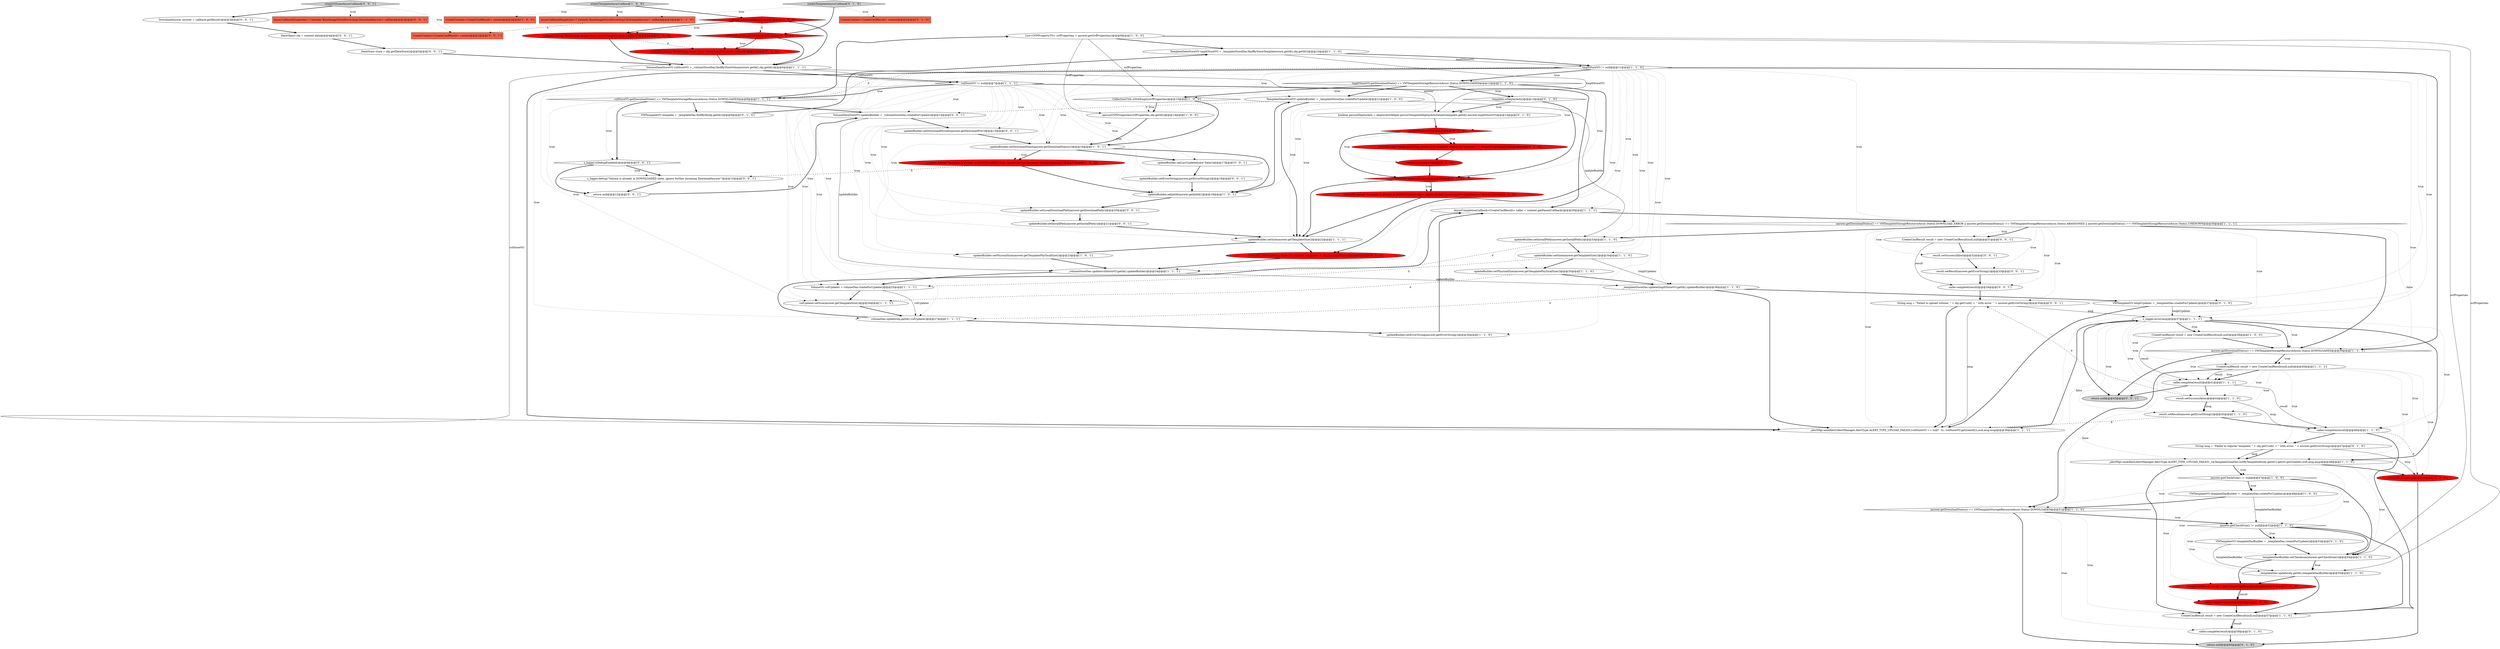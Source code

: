 digraph {
8 [style = filled, label = "_alertMgr.sendAlert(AlertManager.AlertType.ALERT_TYPE_UPLOAD_FAILED,_vmTemplateZoneDao.listByTemplateId(obj.getId()).get(0).getZoneId(),null,msg,msg)@@@48@@@['1', '1', '0']", fillcolor = white, shape = ellipse image = "AAA0AAABBB1BBB"];
78 [style = filled, label = "updateBuilder.setInstallPath(answer.getInstallPath())@@@21@@@['0', '0', '1']", fillcolor = white, shape = ellipse image = "AAA0AAABBB3BBB"];
36 [style = filled, label = "result.setResult(answer.getErrorString())@@@45@@@['1', '1', '0']", fillcolor = white, shape = ellipse image = "AAA0AAABBB1BBB"];
4 [style = filled, label = "AsyncCompletionCallback<CreateCmdResult> caller = context.getParentCallback()@@@29@@@['1', '1', '1']", fillcolor = white, shape = ellipse image = "AAA0AAABBB1BBB"];
87 [style = filled, label = "updateBuilder.setDownloadPercent(answer.getDownloadPct())@@@15@@@['0', '0', '1']", fillcolor = white, shape = ellipse image = "AAA0AAABBB3BBB"];
39 [style = filled, label = "updateBuilder.setErrorString(answer.getErrorString())@@@30@@@['1', '1', '0']", fillcolor = white, shape = ellipse image = "AAA0AAABBB1BBB"];
73 [style = filled, label = "CreateCmdResult result = new CreateCmdResult(null,null)@@@31@@@['0', '0', '1']", fillcolor = white, shape = ellipse image = "AAA0AAABBB3BBB"];
41 [style = filled, label = "VolumeVO volUpdater = volumeDao.createForUpdate()@@@25@@@['1', '1', '1']", fillcolor = white, shape = ellipse image = "AAA0AAABBB1BBB"];
20 [style = filled, label = "templateDaoBuilder.setChecksum(answer.getCheckSum())@@@54@@@['1', '1', '0']", fillcolor = white, shape = ellipse image = "AAA0AAABBB1BBB"];
56 [style = filled, label = "template.isDeployAsIs()@@@13@@@['0', '1', '0']", fillcolor = white, shape = diamond image = "AAA0AAABBB2BBB"];
16 [style = filled, label = "TemplateDataStoreVO updateBuilder = _templateStoreDao.createForUpdate()@@@21@@@['1', '0', '0']", fillcolor = white, shape = ellipse image = "AAA0AAABBB1BBB"];
30 [style = filled, label = "updateBuilder.setSize(answer.getTemplateSize())@@@22@@@['1', '1', '1']", fillcolor = white, shape = ellipse image = "AAA0AAABBB1BBB"];
85 [style = filled, label = "result.setResult(answer.getErrorString())@@@33@@@['0', '0', '1']", fillcolor = white, shape = ellipse image = "AAA0AAABBB3BBB"];
55 [style = filled, label = "String msg = \"Failed to register template: \" + obj.getUuid() + \" with error: \" + answer.getErrorString()@@@47@@@['0', '1', '0']", fillcolor = white, shape = ellipse image = "AAA0AAABBB2BBB"];
72 [style = filled, label = "return null@@@43@@@['0', '0', '1']", fillcolor = lightgray, shape = ellipse image = "AAA0AAABBB3BBB"];
84 [style = filled, label = "return null@@@12@@@['0', '0', '1']", fillcolor = white, shape = ellipse image = "AAA0AAABBB3BBB"];
46 [style = filled, label = "answer.getCheckSum() != null@@@52@@@['1', '1', '0']", fillcolor = white, shape = diamond image = "AAA0AAABBB1BBB"];
58 [style = filled, label = "LOGGER.info(\"Failed persisting deploy-as-is template details for template \" + template.getName())@@@16@@@['0', '1', '0']", fillcolor = red, shape = ellipse image = "AAA1AAABBB2BBB"];
62 [style = filled, label = "caller.complete(result)@@@58@@@['0', '1', '0']", fillcolor = white, shape = ellipse image = "AAA0AAABBB2BBB"];
32 [style = filled, label = "tmpltStoreVO.getDownloadState() == VMTemplateStorageResourceAssoc.Status.DOWNLOADED@@@12@@@['1', '1', '0']", fillcolor = white, shape = diamond image = "AAA0AAABBB1BBB"];
21 [style = filled, label = "volStoreVO.getDownloadState() == VMTemplateStorageResourceAssoc.Status.DOWNLOADED@@@8@@@['1', '1', '1']", fillcolor = white, shape = diamond image = "AAA0AAABBB1BBB"];
27 [style = filled, label = "s_logger.debug(\"Template is already in DOWNLOADED state, ignore further incoming DownloadAnswer\")@@@17@@@['1', '0', '0']", fillcolor = red, shape = ellipse image = "AAA1AAABBB1BBB"];
37 [style = filled, label = "VMTemplateVO templateDaoBuilder = _templateDao.createForUpdate()@@@48@@@['1', '0', '0']", fillcolor = white, shape = ellipse image = "AAA0AAABBB1BBB"];
38 [style = filled, label = "volStoreVO != null@@@7@@@['1', '1', '1']", fillcolor = white, shape = diamond image = "AAA0AAABBB1BBB"];
5 [style = filled, label = "answer.getDownloadStatus() == VMTemplateStorageResourceAssoc.Status.DOWNLOADED@@@39@@@['1', '1', '1']", fillcolor = white, shape = diamond image = "AAA0AAABBB1BBB"];
9 [style = filled, label = "caller.complete(result)@@@46@@@['1', '1', '0']", fillcolor = white, shape = ellipse image = "AAA0AAABBB1BBB"];
47 [style = filled, label = "AsyncCallbackDispatcher<? extends BaseImageStoreDriverImpl,DownloadAnswer> callback@@@2@@@['1', '1', '0']", fillcolor = tomato, shape = box image = "AAA0AAABBB1BBB"];
2 [style = filled, label = "s_logger.error(msg)@@@37@@@['1', '1', '1']", fillcolor = white, shape = ellipse image = "AAA0AAABBB1BBB"];
25 [style = filled, label = "CreateCmdResult result = new CreateCmdResult(null,null)@@@55@@@['1', '0', '0']", fillcolor = red, shape = ellipse image = "AAA1AAABBB1BBB"];
24 [style = filled, label = "CreateCmdResult result = new CreateCmdResult(null,null)@@@57@@@['1', '1', '0']", fillcolor = white, shape = ellipse image = "AAA0AAABBB1BBB"];
69 [style = filled, label = "VolumeDataStoreVO updateBuilder = _volumeStoreDao.createForUpdate()@@@14@@@['0', '0', '1']", fillcolor = white, shape = ellipse image = "AAA0AAABBB3BBB"];
35 [style = filled, label = "_templateDao.update(obj.getId(),templateDaoBuilder)@@@55@@@['1', '1', '0']", fillcolor = white, shape = ellipse image = "AAA0AAABBB1BBB"];
23 [style = filled, label = "updateBuilder.setSize(answer.getTemplateSize())@@@34@@@['1', '1', '0']", fillcolor = white, shape = ellipse image = "AAA0AAABBB1BBB"];
70 [style = filled, label = "s_logger.isDebugEnabled()@@@9@@@['0', '0', '1']", fillcolor = white, shape = diamond image = "AAA0AAABBB3BBB"];
51 [style = filled, label = "VMTemplateVO template = _templateDao.findById(obj.getId())@@@9@@@['0', '1', '0']", fillcolor = white, shape = ellipse image = "AAA0AAABBB2BBB"];
34 [style = filled, label = "tmpltStoreVO != null@@@11@@@['1', '1', '0']", fillcolor = white, shape = diamond image = "AAA0AAABBB1BBB"];
31 [style = filled, label = "answer.getDownloadStatus() == VMTemplateStorageResourceAssoc.Status.DOWNLOADED@@@51@@@['1', '1', '0']", fillcolor = white, shape = diamond image = "AAA0AAABBB1BBB"];
67 [style = filled, label = "LOGGER.debug(\"Performing image store createTemplate async callback\")@@@4@@@['0', '1', '0']", fillcolor = red, shape = ellipse image = "AAA1AAABBB2BBB"];
80 [style = filled, label = "s_logger.debug(\"Volume is already in DOWNLOADED state, ignore further incoming DownloadAnswer\")@@@10@@@['0', '0', '1']", fillcolor = white, shape = ellipse image = "AAA0AAABBB3BBB"];
44 [style = filled, label = "result.setSuccess(false)@@@44@@@['1', '1', '0']", fillcolor = white, shape = ellipse image = "AAA0AAABBB1BBB"];
11 [style = filled, label = "caller.complete(result)@@@56@@@['1', '0', '0']", fillcolor = red, shape = ellipse image = "AAA1AAABBB1BBB"];
3 [style = filled, label = "volUpdater.setSize(answer.getTemplateSize())@@@26@@@['1', '1', '1']", fillcolor = white, shape = ellipse image = "AAA0AAABBB1BBB"];
14 [style = filled, label = "updateBuilder.setInstallPath(answer.getInstallPath())@@@33@@@['1', '1', '0']", fillcolor = white, shape = ellipse image = "AAA0AAABBB1BBB"];
64 [style = filled, label = "createTemplateAsyncCallback['0', '1', '0']", fillcolor = lightgray, shape = diamond image = "AAA0AAABBB2BBB"];
79 [style = filled, label = "updateBuilder.setLastUpdated(new Date())@@@17@@@['0', '0', '1']", fillcolor = white, shape = ellipse image = "AAA0AAABBB3BBB"];
42 [style = filled, label = "updateBuilder.setJobId(answer.getJobId())@@@19@@@['1', '0', '1']", fillcolor = white, shape = ellipse image = "AAA0AAABBB1BBB"];
33 [style = filled, label = "_volumeStoreDao.update(volStoreVO.getId(),updateBuilder)@@@24@@@['1', '1', '1']", fillcolor = white, shape = ellipse image = "AAA0AAABBB1BBB"];
1 [style = filled, label = "createTemplateAsyncCallback['1', '0', '0']", fillcolor = lightgray, shape = diamond image = "AAA0AAABBB1BBB"];
43 [style = filled, label = "TemplateDataStoreVO tmpltStoreVO = _templateStoreDao.findByStoreTemplate(store.getId(),obj.getId())@@@10@@@['1', '1', '0']", fillcolor = white, shape = ellipse image = "AAA0AAABBB1BBB"];
76 [style = filled, label = "DataStore store = obj.getDataStore()@@@5@@@['0', '0', '1']", fillcolor = white, shape = ellipse image = "AAA0AAABBB3BBB"];
50 [style = filled, label = "LOGGER.isDebugEnabled()@@@20@@@['0', '1', '0']", fillcolor = red, shape = diamond image = "AAA1AAABBB2BBB"];
26 [style = filled, label = "s_logger.isDebugEnabled()@@@3@@@['1', '0', '0']", fillcolor = red, shape = diamond image = "AAA1AAABBB1BBB"];
82 [style = filled, label = "DataObject obj = context.data@@@4@@@['0', '0', '1']", fillcolor = white, shape = ellipse image = "AAA0AAABBB3BBB"];
10 [style = filled, label = "VolumeDataStoreVO volStoreVO = _volumeStoreDao.findByStoreVolume(store.getId(),obj.getId())@@@6@@@['1', '1', '1']", fillcolor = white, shape = ellipse image = "AAA0AAABBB1BBB"];
75 [style = filled, label = "AsyncCallbackDispatcher<? extends BaseImageStoreDriverImpl,DownloadAnswer> callback@@@2@@@['0', '0', '1']", fillcolor = tomato, shape = box image = "AAA0AAABBB3BBB"];
81 [style = filled, label = "updateBuilder.setErrorString(answer.getErrorString())@@@18@@@['0', '0', '1']", fillcolor = white, shape = ellipse image = "AAA0AAABBB3BBB"];
52 [style = filled, label = "boolean persistDeployAsIs = deployAsIsHelper.persistTemplateDeployAsIsDetails(template.getId(),answer,tmpltStoreVO)@@@14@@@['0', '1', '0']", fillcolor = white, shape = ellipse image = "AAA0AAABBB2BBB"];
29 [style = filled, label = "answer.getCheckSum() != null@@@47@@@['1', '0', '0']", fillcolor = white, shape = diamond image = "AAA0AAABBB1BBB"];
89 [style = filled, label = "CreateContext<CreateCmdResult> context@@@2@@@['0', '0', '1']", fillcolor = tomato, shape = box image = "AAA0AAABBB3BBB"];
22 [style = filled, label = "s_logger.debug(\"Performing image store createTemplate async callback\")@@@4@@@['1', '0', '0']", fillcolor = red, shape = ellipse image = "AAA1AAABBB1BBB"];
77 [style = filled, label = "createVolumeAsyncCallback['0', '0', '1']", fillcolor = lightgray, shape = diamond image = "AAA0AAABBB3BBB"];
60 [style = filled, label = "return null@@@17@@@['0', '1', '0']", fillcolor = red, shape = ellipse image = "AAA1AAABBB2BBB"];
48 [style = filled, label = "_alertMgr.sendAlert(AlertManager.AlertType.ALERT_TYPE_UPLOAD_FAILED,(volStoreVO == null? -1L: volStoreVO.getZoneId()),null,msg,msg)@@@36@@@['1', '1', '1']", fillcolor = white, shape = ellipse image = "AAA0AAABBB1BBB"];
15 [style = filled, label = "CollectionUtils.isNotEmpty(ovfProperties)@@@13@@@['1', '0', '0']", fillcolor = white, shape = diamond image = "AAA0AAABBB1BBB"];
0 [style = filled, label = "CreateCmdResult result = new CreateCmdResult(null,null)@@@40@@@['1', '1', '1']", fillcolor = white, shape = ellipse image = "AAA0AAABBB1BBB"];
17 [style = filled, label = "updateBuilder.setDownloadState(answer.getDownloadStatus())@@@16@@@['1', '0', '1']", fillcolor = white, shape = ellipse image = "AAA0AAABBB1BBB"];
12 [style = filled, label = "volumeDao.update(obj.getId(),volUpdater)@@@27@@@['1', '1', '1']", fillcolor = white, shape = ellipse image = "AAA0AAABBB1BBB"];
13 [style = filled, label = "List<OVFPropertyTO> ovfProperties = answer.getOvfProperties()@@@9@@@['1', '0', '0']", fillcolor = white, shape = ellipse image = "AAA0AAABBB1BBB"];
83 [style = filled, label = "DownloadAnswer answer = callback.getResult()@@@3@@@['0', '0', '1']", fillcolor = white, shape = ellipse image = "AAA0AAABBB3BBB"];
66 [style = filled, label = "LOGGER.info(\"Updating store ref entry for template \" + template.getName())@@@25@@@['0', '1', '0']", fillcolor = red, shape = ellipse image = "AAA1AAABBB2BBB"];
40 [style = filled, label = "caller.complete(result)@@@41@@@['1', '1', '1']", fillcolor = white, shape = ellipse image = "AAA0AAABBB1BBB"];
61 [style = filled, label = "LOGGER.error(msg)@@@49@@@['0', '1', '0']", fillcolor = red, shape = ellipse image = "AAA1AAABBB2BBB"];
63 [style = filled, label = "VMTemplateVO tmlptUpdater = _templateDao.createForUpdate()@@@37@@@['0', '1', '0']", fillcolor = white, shape = ellipse image = "AAA0AAABBB2BBB"];
71 [style = filled, label = "updateBuilder.setLocalDownloadPath(answer.getDownloadPath())@@@20@@@['0', '0', '1']", fillcolor = white, shape = ellipse image = "AAA0AAABBB3BBB"];
86 [style = filled, label = "String msg = \"Failed to upload volume: \" + obj.getUuid() + \" with error: \" + answer.getErrorString()@@@35@@@['0', '0', '1']", fillcolor = white, shape = ellipse image = "AAA0AAABBB3BBB"];
18 [style = filled, label = "updateBuilder.setPhysicalSize(answer.getTemplatePhySicalSize())@@@35@@@['1', '1', '0']", fillcolor = white, shape = ellipse image = "AAA0AAABBB1BBB"];
28 [style = filled, label = "_templateStoreDao.update(tmpltStoreVO.getId(),updateBuilder)@@@36@@@['1', '1', '0']", fillcolor = white, shape = ellipse image = "AAA0AAABBB1BBB"];
59 [style = filled, label = "return null@@@60@@@['0', '1', '0']", fillcolor = lightgray, shape = ellipse image = "AAA0AAABBB2BBB"];
6 [style = filled, label = "answer.getDownloadStatus() == VMTemplateStorageResourceAssoc.Status.DOWNLOAD_ERROR || answer.getDownloadStatus() == VMTemplateStorageResourceAssoc.Status.ABANDONED || answer.getDownloadStatus() == VMTemplateStorageResourceAssoc.Status.UNKNOWN@@@30@@@['1', '1', '1']", fillcolor = white, shape = diamond image = "AAA0AAABBB1BBB"];
65 [style = filled, label = "LOGGER.debug(\"Template is already in DOWNLOADED state, ignore further incoming DownloadAnswer\")@@@21@@@['0', '1', '0']", fillcolor = red, shape = ellipse image = "AAA1AAABBB2BBB"];
53 [style = filled, label = "VMTemplateVO templateDaoBuilder = _templateDao.createForUpdate()@@@53@@@['0', '1', '0']", fillcolor = white, shape = ellipse image = "AAA0AAABBB2BBB"];
45 [style = filled, label = "CreateContext<CreateCmdResult> context@@@2@@@['1', '0', '0']", fillcolor = tomato, shape = box image = "AAA0AAABBB1BBB"];
68 [style = filled, label = "!persistDeployAsIs@@@15@@@['0', '1', '0']", fillcolor = red, shape = diamond image = "AAA1AAABBB2BBB"];
88 [style = filled, label = "caller.complete(result)@@@34@@@['0', '0', '1']", fillcolor = white, shape = ellipse image = "AAA0AAABBB3BBB"];
54 [style = filled, label = "LOGGER.isDebugEnabled()@@@3@@@['0', '1', '0']", fillcolor = red, shape = diamond image = "AAA1AAABBB2BBB"];
19 [style = filled, label = "CreateCmdResult result = new CreateCmdResult(null,null)@@@38@@@['1', '0', '0']", fillcolor = white, shape = ellipse image = "AAA0AAABBB1BBB"];
74 [style = filled, label = "result.setSuccess(false)@@@32@@@['0', '0', '1']", fillcolor = white, shape = ellipse image = "AAA0AAABBB3BBB"];
49 [style = filled, label = "persistOVFProperties(ovfProperties,obj.getId())@@@14@@@['1', '0', '0']", fillcolor = white, shape = ellipse image = "AAA0AAABBB1BBB"];
7 [style = filled, label = "updateBuilder.setPhysicalSize(answer.getTemplatePhySicalSize())@@@23@@@['1', '0', '1']", fillcolor = white, shape = ellipse image = "AAA0AAABBB1BBB"];
57 [style = filled, label = "CreateContext<CreateCmdResult> context@@@2@@@['0', '1', '0']", fillcolor = tomato, shape = box image = "AAA0AAABBB2BBB"];
50->65 [style = dotted, label="true"];
34->12 [style = dotted, label="true"];
38->81 [style = dotted, label="true"];
70->80 [style = bold, label=""];
42->71 [style = bold, label=""];
88->86 [style = bold, label=""];
56->52 [style = bold, label=""];
21->51 [style = bold, label=""];
46->53 [style = dotted, label="true"];
80->84 [style = bold, label=""];
63->48 [style = bold, label=""];
26->10 [style = bold, label=""];
38->41 [style = dotted, label="true"];
68->50 [style = bold, label=""];
73->74 [style = bold, label=""];
26->54 [style = dashed, label="0"];
38->4 [style = bold, label=""];
58->60 [style = bold, label=""];
34->2 [style = dotted, label="true"];
60->50 [style = bold, label=""];
74->85 [style = bold, label=""];
23->28 [style = solid, label="tmlptUpdater"];
86->48 [style = solid, label="msg"];
26->22 [style = dotted, label="true"];
61->59 [style = bold, label=""];
68->58 [style = dotted, label="true"];
24->62 [style = solid, label="result"];
43->34 [style = solid, label="tmpltStoreVO"];
32->50 [style = dotted, label="true"];
26->22 [style = bold, label=""];
50->65 [style = bold, label=""];
34->23 [style = dotted, label="true"];
82->76 [style = bold, label=""];
19->5 [style = bold, label=""];
52->68 [style = bold, label=""];
38->69 [style = dotted, label="true"];
38->21 [style = dotted, label="true"];
70->80 [style = dotted, label="true"];
15->17 [style = bold, label=""];
32->42 [style = dotted, label="true"];
5->0 [style = bold, label=""];
37->31 [style = bold, label=""];
38->7 [style = dotted, label="true"];
6->48 [style = dotted, label="true"];
32->30 [style = dotted, label="true"];
21->84 [style = dotted, label="true"];
32->17 [style = dotted, label="true"];
34->32 [style = bold, label=""];
8->20 [style = dotted, label="true"];
0->40 [style = bold, label=""];
38->71 [style = dotted, label="true"];
31->46 [style = bold, label=""];
17->27 [style = bold, label=""];
40->72 [style = bold, label=""];
0->55 [style = dotted, label="true"];
55->8 [style = solid, label="msg"];
34->14 [style = dotted, label="true"];
41->12 [style = solid, label="volUpdater"];
9->24 [style = bold, label=""];
17->27 [style = dotted, label="true"];
66->33 [style = bold, label=""];
38->33 [style = dotted, label="true"];
32->15 [style = dotted, label="true"];
21->13 [style = bold, label=""];
38->79 [style = dotted, label="true"];
34->28 [style = dotted, label="true"];
38->12 [style = dotted, label="true"];
32->56 [style = bold, label=""];
0->31 [style = dotted, label="false"];
37->46 [style = solid, label="templateDaoBuilder"];
1->45 [style = dotted, label="true"];
0->44 [style = dotted, label="true"];
2->0 [style = dotted, label="true"];
36->9 [style = bold, label=""];
69->87 [style = bold, label=""];
10->48 [style = solid, label="volStoreVO"];
34->48 [style = bold, label=""];
48->2 [style = bold, label=""];
78->30 [style = bold, label=""];
25->11 [style = solid, label="result"];
34->18 [style = dotted, label="true"];
50->30 [style = bold, label=""];
6->73 [style = dotted, label="true"];
46->24 [style = bold, label=""];
34->21 [style = dashed, label="0"];
54->67 [style = dotted, label="true"];
38->78 [style = dotted, label="true"];
53->20 [style = bold, label=""];
46->20 [style = dotted, label="true"];
33->41 [style = bold, label=""];
76->10 [style = bold, label=""];
34->7 [style = dotted, label="true"];
79->81 [style = bold, label=""];
70->84 [style = bold, label=""];
17->42 [style = bold, label=""];
14->33 [style = dashed, label="0"];
20->25 [style = bold, label=""];
44->36 [style = solid, label="msg"];
39->4 [style = bold, label=""];
18->28 [style = bold, label=""];
84->69 [style = bold, label=""];
8->61 [style = bold, label=""];
0->8 [style = dotted, label="true"];
7->33 [style = bold, label=""];
29->20 [style = bold, label=""];
28->63 [style = bold, label=""];
34->63 [style = dotted, label="true"];
56->52 [style = dotted, label="true"];
22->67 [style = dashed, label="0"];
6->88 [style = dotted, label="true"];
85->88 [style = bold, label=""];
33->28 [style = solid, label="updateBuilder"];
30->7 [style = bold, label=""];
13->43 [style = bold, label=""];
56->50 [style = bold, label=""];
87->17 [style = bold, label=""];
5->72 [style = bold, label=""];
69->33 [style = solid, label="updateBuilder"];
31->46 [style = dotted, label="true"];
6->74 [style = dotted, label="true"];
46->20 [style = bold, label=""];
8->29 [style = dotted, label="true"];
49->17 [style = bold, label=""];
16->14 [style = solid, label="updateBuilder"];
6->85 [style = dotted, label="true"];
43->34 [style = bold, label=""];
40->9 [style = solid, label="result"];
71->78 [style = bold, label=""];
13->15 [style = solid, label="ovfProperties"];
2->19 [style = dotted, label="true"];
38->42 [style = dotted, label="true"];
67->10 [style = bold, label=""];
0->31 [style = bold, label=""];
8->24 [style = bold, label=""];
10->52 [style = solid, label="answer"];
10->38 [style = solid, label="volStoreVO"];
8->25 [style = dotted, label="true"];
20->35 [style = dotted, label="true"];
64->57 [style = dotted, label="true"];
65->30 [style = bold, label=""];
6->86 [style = dotted, label="true"];
68->60 [style = dotted, label="true"];
44->9 [style = solid, label="msg"];
32->66 [style = bold, label=""];
31->59 [style = bold, label=""];
28->12 [style = dashed, label="0"];
46->35 [style = dotted, label="true"];
27->80 [style = dashed, label="0"];
56->68 [style = dotted, label="true"];
42->16 [style = bold, label=""];
5->0 [style = dotted, label="true"];
29->37 [style = bold, label=""];
3->12 [style = bold, label=""];
32->16 [style = bold, label=""];
36->48 [style = dashed, label="0"];
11->24 [style = bold, label=""];
34->48 [style = dotted, label="true"];
34->39 [style = dotted, label="true"];
35->24 [style = bold, label=""];
38->30 [style = dotted, label="true"];
35->25 [style = bold, label=""];
21->70 [style = dotted, label="true"];
55->61 [style = solid, label="msg"];
9->61 [style = dashed, label="0"];
6->5 [style = bold, label=""];
6->2 [style = dotted, label="true"];
2->9 [style = dotted, label="true"];
43->52 [style = solid, label="tmpltStoreVO"];
14->23 [style = bold, label=""];
54->67 [style = bold, label=""];
16->30 [style = bold, label=""];
53->35 [style = solid, label="templateDaoBuilder"];
34->4 [style = dotted, label="true"];
34->33 [style = dotted, label="true"];
1->47 [style = dotted, label="true"];
22->10 [style = bold, label=""];
2->8 [style = dotted, label="false"];
77->83 [style = bold, label=""];
8->11 [style = dotted, label="true"];
0->40 [style = solid, label="result"];
54->10 [style = bold, label=""];
51->43 [style = bold, label=""];
19->40 [style = solid, label="result"];
2->36 [style = dotted, label="true"];
18->3 [style = dashed, label="0"];
12->39 [style = bold, label=""];
13->49 [style = solid, label="ovfProperties"];
2->5 [style = dotted, label="true"];
64->47 [style = dotted, label="true"];
34->30 [style = dotted, label="true"];
0->9 [style = dotted, label="true"];
13->35 [style = solid, label="ovfProperties"];
23->18 [style = bold, label=""];
34->66 [style = dotted, label="true"];
10->38 [style = bold, label=""];
40->44 [style = bold, label=""];
2->5 [style = bold, label=""];
2->72 [style = bold, label=""];
6->73 [style = bold, label=""];
34->32 [style = dotted, label="true"];
62->59 [style = bold, label=""];
0->40 [style = dotted, label="true"];
15->49 [style = bold, label=""];
6->5 [style = dotted, label="false"];
13->20 [style = solid, label="ovfProperties"];
2->19 [style = bold, label=""];
44->36 [style = bold, label=""];
5->40 [style = dotted, label="true"];
31->62 [style = dotted, label="true"];
2->44 [style = dotted, label="true"];
4->6 [style = bold, label=""];
34->5 [style = bold, label=""];
30->66 [style = bold, label=""];
73->88 [style = solid, label="result"];
41->3 [style = bold, label=""];
46->53 [style = bold, label=""];
38->87 [style = dotted, label="true"];
86->48 [style = bold, label=""];
2->40 [style = dotted, label="true"];
0->61 [style = dotted, label="true"];
86->2 [style = solid, label="msg"];
47->89 [style = dashed, label="0"];
64->54 [style = bold, label=""];
29->37 [style = dotted, label="true"];
1->26 [style = bold, label=""];
21->69 [style = bold, label=""];
44->86 [style = dashed, label="0"];
21->70 [style = bold, label=""];
0->36 [style = dotted, label="true"];
27->42 [style = bold, label=""];
29->46 [style = dotted, label="true"];
9->55 [style = bold, label=""];
6->14 [style = bold, label=""];
83->82 [style = bold, label=""];
38->3 [style = dotted, label="true"];
81->42 [style = bold, label=""];
34->3 [style = dotted, label="true"];
77->75 [style = dotted, label="true"];
12->4 [style = bold, label=""];
25->11 [style = bold, label=""];
34->41 [style = dotted, label="true"];
38->17 [style = dotted, label="true"];
32->56 [style = dotted, label="true"];
32->15 [style = bold, label=""];
28->48 [style = bold, label=""];
38->21 [style = bold, label=""];
34->6 [style = dotted, label="true"];
23->41 [style = dashed, label="0"];
15->49 [style = dotted, label="true"];
31->24 [style = dotted, label="true"];
24->62 [style = bold, label=""];
20->35 [style = bold, label=""];
17->79 [style = bold, label=""];
77->89 [style = dotted, label="true"];
34->16 [style = dotted, label="true"];
63->2 [style = solid, label="tmlptUpdater"];
8->29 [style = bold, label=""];
55->8 [style = bold, label=""];
16->69 [style = dashed, label="0"];
2->8 [style = bold, label=""];
68->58 [style = bold, label=""];
29->31 [style = dotted, label="true"];
}
